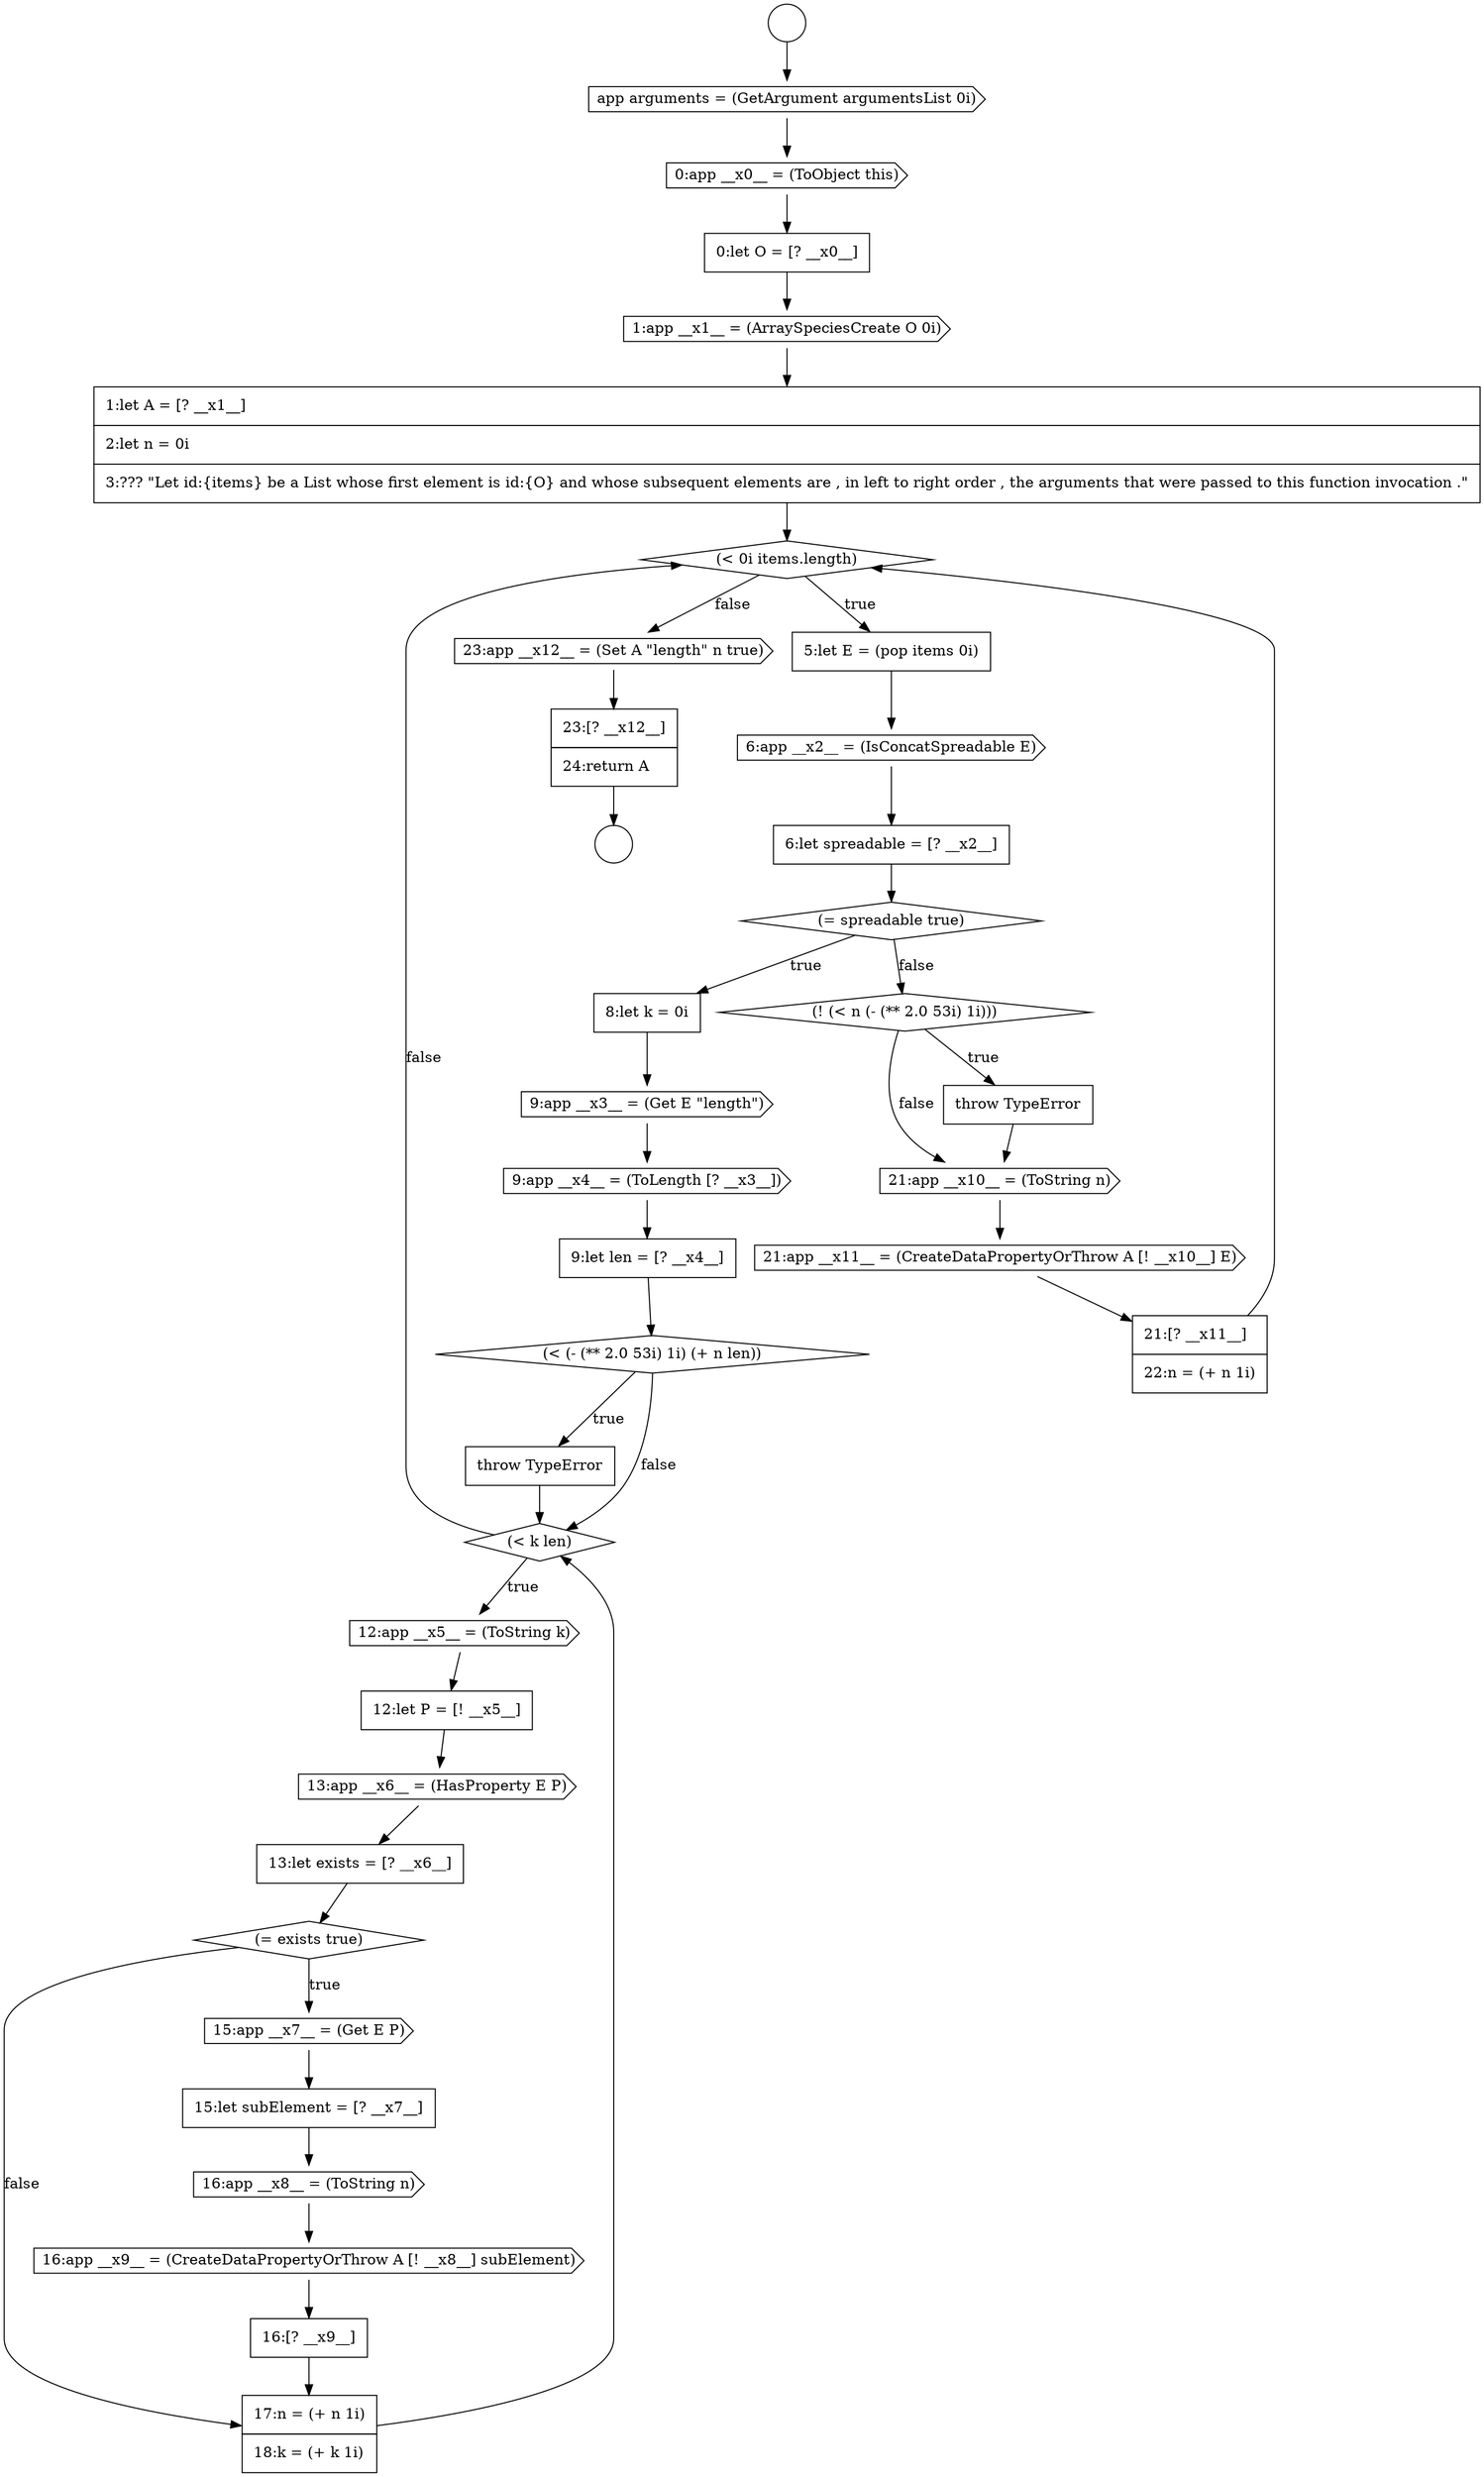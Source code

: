 digraph {
  node0 [shape=circle label=" " color="black" fillcolor="white" style=filled]
  node5 [shape=cds, label=<<font color="black">1:app __x1__ = (ArraySpeciesCreate O 0i)</font>> color="black" fillcolor="white" style=filled]
  node10 [shape=none, margin=0, label=<<font color="black">
    <table border="0" cellborder="1" cellspacing="0" cellpadding="10">
      <tr><td align="left">6:let spreadable = [? __x2__]</td></tr>
    </table>
  </font>> color="black" fillcolor="white" style=filled]
  node14 [shape=cds, label=<<font color="black">9:app __x4__ = (ToLength [? __x3__])</font>> color="black" fillcolor="white" style=filled]
  node1 [shape=circle label=" " color="black" fillcolor="white" style=filled]
  node6 [shape=none, margin=0, label=<<font color="black">
    <table border="0" cellborder="1" cellspacing="0" cellpadding="10">
      <tr><td align="left">1:let A = [? __x1__]</td></tr>
      <tr><td align="left">2:let n = 0i</td></tr>
      <tr><td align="left">3:??? &quot;Let id:{items} be a List whose first element is id:{O} and whose subsequent elements are , in left to right order , the arguments that were passed to this function invocation .&quot;</td></tr>
    </table>
  </font>> color="black" fillcolor="white" style=filled]
  node9 [shape=cds, label=<<font color="black">6:app __x2__ = (IsConcatSpreadable E)</font>> color="black" fillcolor="white" style=filled]
  node13 [shape=cds, label=<<font color="black">9:app __x3__ = (Get E &quot;length&quot;)</font>> color="black" fillcolor="white" style=filled]
  node2 [shape=cds, label=<<font color="black">app arguments = (GetArgument argumentsList 0i)</font>> color="black" fillcolor="white" style=filled]
  node12 [shape=none, margin=0, label=<<font color="black">
    <table border="0" cellborder="1" cellspacing="0" cellpadding="10">
      <tr><td align="left">8:let k = 0i</td></tr>
    </table>
  </font>> color="black" fillcolor="white" style=filled]
  node7 [shape=diamond, label=<<font color="black">(&lt; 0i items.length)</font>> color="black" fillcolor="white" style=filled]
  node18 [shape=diamond, label=<<font color="black">(&lt; k len)</font>> color="black" fillcolor="white" style=filled]
  node11 [shape=diamond, label=<<font color="black">(= spreadable true)</font>> color="black" fillcolor="white" style=filled]
  node8 [shape=none, margin=0, label=<<font color="black">
    <table border="0" cellborder="1" cellspacing="0" cellpadding="10">
      <tr><td align="left">5:let E = (pop items 0i)</td></tr>
    </table>
  </font>> color="black" fillcolor="white" style=filled]
  node4 [shape=none, margin=0, label=<<font color="black">
    <table border="0" cellborder="1" cellspacing="0" cellpadding="10">
      <tr><td align="left">0:let O = [? __x0__]</td></tr>
    </table>
  </font>> color="black" fillcolor="white" style=filled]
  node15 [shape=none, margin=0, label=<<font color="black">
    <table border="0" cellborder="1" cellspacing="0" cellpadding="10">
      <tr><td align="left">9:let len = [? __x4__]</td></tr>
    </table>
  </font>> color="black" fillcolor="white" style=filled]
  node24 [shape=cds, label=<<font color="black">15:app __x7__ = (Get E P)</font>> color="black" fillcolor="white" style=filled]
  node25 [shape=none, margin=0, label=<<font color="black">
    <table border="0" cellborder="1" cellspacing="0" cellpadding="10">
      <tr><td align="left">15:let subElement = [? __x7__]</td></tr>
    </table>
  </font>> color="black" fillcolor="white" style=filled]
  node20 [shape=none, margin=0, label=<<font color="black">
    <table border="0" cellborder="1" cellspacing="0" cellpadding="10">
      <tr><td align="left">12:let P = [! __x5__]</td></tr>
    </table>
  </font>> color="black" fillcolor="white" style=filled]
  node29 [shape=none, margin=0, label=<<font color="black">
    <table border="0" cellborder="1" cellspacing="0" cellpadding="10">
      <tr><td align="left">17:n = (+ n 1i)</td></tr>
      <tr><td align="left">18:k = (+ k 1i)</td></tr>
    </table>
  </font>> color="black" fillcolor="white" style=filled]
  node28 [shape=none, margin=0, label=<<font color="black">
    <table border="0" cellborder="1" cellspacing="0" cellpadding="10">
      <tr><td align="left">16:[? __x9__]</td></tr>
    </table>
  </font>> color="black" fillcolor="white" style=filled]
  node21 [shape=cds, label=<<font color="black">13:app __x6__ = (HasProperty E P)</font>> color="black" fillcolor="white" style=filled]
  node33 [shape=cds, label=<<font color="black">21:app __x11__ = (CreateDataPropertyOrThrow A [! __x10__] E)</font>> color="black" fillcolor="white" style=filled]
  node17 [shape=none, margin=0, label=<<font color="black">
    <table border="0" cellborder="1" cellspacing="0" cellpadding="10">
      <tr><td align="left">throw TypeError</td></tr>
    </table>
  </font>> color="black" fillcolor="white" style=filled]
  node32 [shape=cds, label=<<font color="black">21:app __x10__ = (ToString n)</font>> color="black" fillcolor="white" style=filled]
  node34 [shape=none, margin=0, label=<<font color="black">
    <table border="0" cellborder="1" cellspacing="0" cellpadding="10">
      <tr><td align="left">21:[? __x11__]</td></tr>
      <tr><td align="left">22:n = (+ n 1i)</td></tr>
    </table>
  </font>> color="black" fillcolor="white" style=filled]
  node22 [shape=none, margin=0, label=<<font color="black">
    <table border="0" cellborder="1" cellspacing="0" cellpadding="10">
      <tr><td align="left">13:let exists = [? __x6__]</td></tr>
    </table>
  </font>> color="black" fillcolor="white" style=filled]
  node27 [shape=cds, label=<<font color="black">16:app __x9__ = (CreateDataPropertyOrThrow A [! __x8__] subElement)</font>> color="black" fillcolor="white" style=filled]
  node3 [shape=cds, label=<<font color="black">0:app __x0__ = (ToObject this)</font>> color="black" fillcolor="white" style=filled]
  node35 [shape=cds, label=<<font color="black">23:app __x12__ = (Set A &quot;length&quot; n true)</font>> color="black" fillcolor="white" style=filled]
  node16 [shape=diamond, label=<<font color="black">(&lt; (- (** 2.0 53i) 1i) (+ n len))</font>> color="black" fillcolor="white" style=filled]
  node31 [shape=none, margin=0, label=<<font color="black">
    <table border="0" cellborder="1" cellspacing="0" cellpadding="10">
      <tr><td align="left">throw TypeError</td></tr>
    </table>
  </font>> color="black" fillcolor="white" style=filled]
  node26 [shape=cds, label=<<font color="black">16:app __x8__ = (ToString n)</font>> color="black" fillcolor="white" style=filled]
  node23 [shape=diamond, label=<<font color="black">(= exists true)</font>> color="black" fillcolor="white" style=filled]
  node36 [shape=none, margin=0, label=<<font color="black">
    <table border="0" cellborder="1" cellspacing="0" cellpadding="10">
      <tr><td align="left">23:[? __x12__]</td></tr>
      <tr><td align="left">24:return A</td></tr>
    </table>
  </font>> color="black" fillcolor="white" style=filled]
  node30 [shape=diamond, label=<<font color="black">(! (&lt; n (- (** 2.0 53i) 1i)))</font>> color="black" fillcolor="white" style=filled]
  node19 [shape=cds, label=<<font color="black">12:app __x5__ = (ToString k)</font>> color="black" fillcolor="white" style=filled]
  node28 -> node29 [ color="black"]
  node36 -> node1 [ color="black"]
  node11 -> node12 [label=<<font color="black">true</font>> color="black"]
  node11 -> node30 [label=<<font color="black">false</font>> color="black"]
  node12 -> node13 [ color="black"]
  node30 -> node31 [label=<<font color="black">true</font>> color="black"]
  node30 -> node32 [label=<<font color="black">false</font>> color="black"]
  node26 -> node27 [ color="black"]
  node4 -> node5 [ color="black"]
  node25 -> node26 [ color="black"]
  node33 -> node34 [ color="black"]
  node29 -> node18 [ color="black"]
  node5 -> node6 [ color="black"]
  node3 -> node4 [ color="black"]
  node2 -> node3 [ color="black"]
  node15 -> node16 [ color="black"]
  node19 -> node20 [ color="black"]
  node34 -> node7 [ color="black"]
  node13 -> node14 [ color="black"]
  node35 -> node36 [ color="black"]
  node23 -> node24 [label=<<font color="black">true</font>> color="black"]
  node23 -> node29 [label=<<font color="black">false</font>> color="black"]
  node0 -> node2 [ color="black"]
  node22 -> node23 [ color="black"]
  node6 -> node7 [ color="black"]
  node9 -> node10 [ color="black"]
  node7 -> node8 [label=<<font color="black">true</font>> color="black"]
  node7 -> node35 [label=<<font color="black">false</font>> color="black"]
  node27 -> node28 [ color="black"]
  node18 -> node19 [label=<<font color="black">true</font>> color="black"]
  node18 -> node7 [label=<<font color="black">false</font>> color="black"]
  node14 -> node15 [ color="black"]
  node31 -> node32 [ color="black"]
  node10 -> node11 [ color="black"]
  node16 -> node17 [label=<<font color="black">true</font>> color="black"]
  node16 -> node18 [label=<<font color="black">false</font>> color="black"]
  node8 -> node9 [ color="black"]
  node21 -> node22 [ color="black"]
  node20 -> node21 [ color="black"]
  node24 -> node25 [ color="black"]
  node32 -> node33 [ color="black"]
  node17 -> node18 [ color="black"]
}
